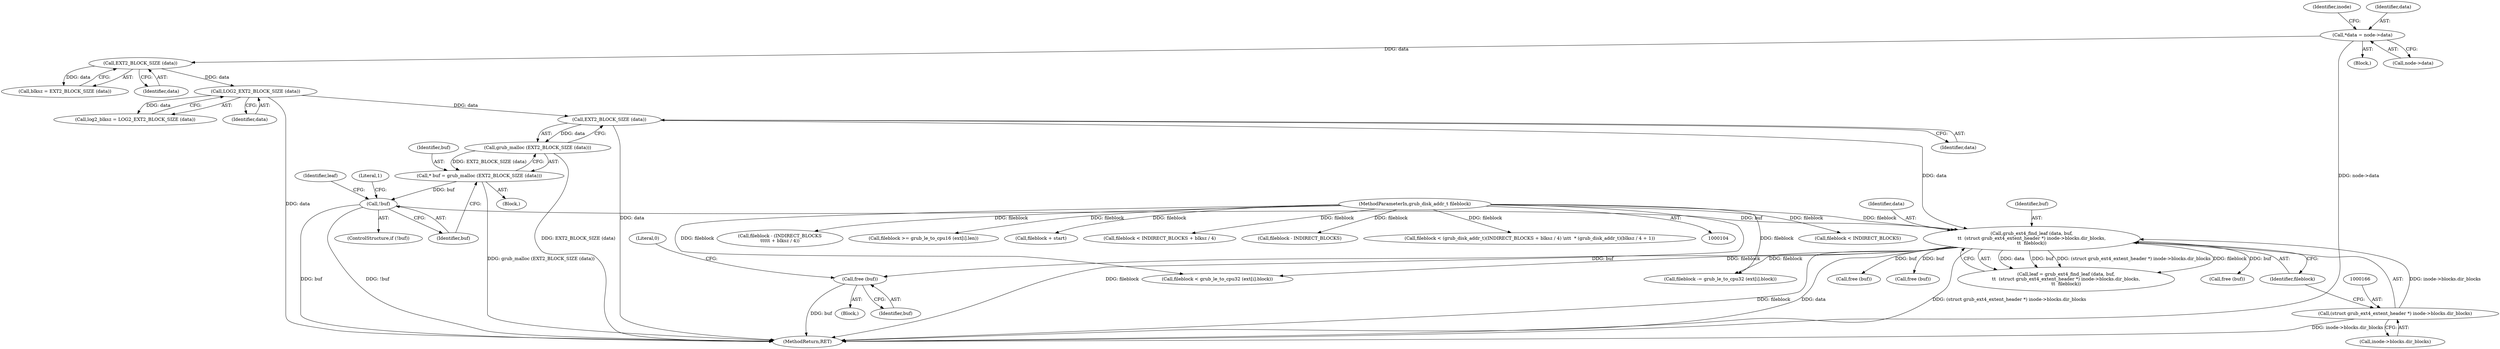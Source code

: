 digraph "0_radare2_65000a7fd9eea62359e6d6714f17b94a99a82edd_0@API" {
"1000239" [label="(Call,free (buf))"];
"1000162" [label="(Call,grub_ext4_find_leaf (data, buf,\n\t\t  (struct grub_ext4_extent_header *) inode->blocks.dir_blocks,\n\t\t  fileblock))"];
"1000148" [label="(Call,EXT2_BLOCK_SIZE (data))"];
"1000134" [label="(Call,LOG2_EXT2_BLOCK_SIZE (data))"];
"1000129" [label="(Call,EXT2_BLOCK_SIZE (data))"];
"1000109" [label="(Call,*data = node->data)"];
"1000151" [label="(Call,!buf)"];
"1000145" [label="(Call,* buf = grub_malloc (EXT2_BLOCK_SIZE (data)))"];
"1000147" [label="(Call,grub_malloc (EXT2_BLOCK_SIZE (data)))"];
"1000165" [label="(Call,(struct grub_ext4_extent_header *) inode->blocks.dir_blocks)"];
"1000106" [label="(MethodParameterIn,grub_disk_addr_t fileblock)"];
"1000116" [label="(Identifier,inode)"];
"1000143" [label="(Block,)"];
"1000161" [label="(Identifier,leaf)"];
"1000239" [label="(Call,free (buf))"];
"1000156" [label="(Literal,1)"];
"1000285" [label="(Call,fileblock < INDIRECT_BLOCKS)"];
"1000150" [label="(ControlStructure,if (!buf))"];
"1000277" [label="(Call,free (buf))"];
"1000134" [label="(Call,LOG2_EXT2_BLOCK_SIZE (data))"];
"1000152" [label="(Identifier,buf)"];
"1000380" [label="(Call,fileblock - (INDIRECT_BLOCKS\n\t\t\t\t\t + blksz / 4))"];
"1000164" [label="(Identifier,buf)"];
"1000230" [label="(Call,fileblock >= grub_le_to_cpu16 (ext[i].len))"];
"1000110" [label="(Identifier,data)"];
"1000162" [label="(Call,grub_ext4_find_leaf (data, buf,\n\t\t  (struct grub_ext4_extent_header *) inode->blocks.dir_blocks,\n\t\t  fileblock))"];
"1000269" [label="(Call,fileblock + start)"];
"1000266" [label="(Call,free (buf))"];
"1000240" [label="(Identifier,buf)"];
"1000129" [label="(Call,EXT2_BLOCK_SIZE (data))"];
"1000145" [label="(Call,* buf = grub_malloc (EXT2_BLOCK_SIZE (data)))"];
"1000127" [label="(Call,blksz = EXT2_BLOCK_SIZE (data))"];
"1000457" [label="(MethodReturn,RET)"];
"1000130" [label="(Identifier,data)"];
"1000107" [label="(Block,)"];
"1000135" [label="(Identifier,data)"];
"1000301" [label="(Call,fileblock < INDIRECT_BLOCKS + blksz / 4)"];
"1000146" [label="(Identifier,buf)"];
"1000106" [label="(MethodParameterIn,grub_disk_addr_t fileblock)"];
"1000111" [label="(Call,node->data)"];
"1000221" [label="(Call,fileblock -= grub_le_to_cpu32 (ext[i].block))"];
"1000242" [label="(Literal,0)"];
"1000206" [label="(Call,fileblock < grub_le_to_cpu32 (ext[i].block))"];
"1000346" [label="(Call,fileblock - INDIRECT_BLOCKS)"];
"1000148" [label="(Call,EXT2_BLOCK_SIZE (data))"];
"1000180" [label="(Call,free (buf))"];
"1000163" [label="(Identifier,data)"];
"1000238" [label="(Block,)"];
"1000149" [label="(Identifier,data)"];
"1000109" [label="(Call,*data = node->data)"];
"1000132" [label="(Call,log2_blksz = LOG2_EXT2_BLOCK_SIZE (data))"];
"1000172" [label="(Identifier,fileblock)"];
"1000160" [label="(Call,leaf = grub_ext4_find_leaf (data, buf,\n\t\t  (struct grub_ext4_extent_header *) inode->blocks.dir_blocks,\n\t\t  fileblock))"];
"1000147" [label="(Call,grub_malloc (EXT2_BLOCK_SIZE (data)))"];
"1000353" [label="(Call,fileblock < (grub_disk_addr_t)(INDIRECT_BLOCKS + blksz / 4) \\n\t\t  * (grub_disk_addr_t)(blksz / 4 + 1))"];
"1000167" [label="(Call,inode->blocks.dir_blocks)"];
"1000151" [label="(Call,!buf)"];
"1000165" [label="(Call,(struct grub_ext4_extent_header *) inode->blocks.dir_blocks)"];
"1000239" -> "1000238"  [label="AST: "];
"1000239" -> "1000240"  [label="CFG: "];
"1000240" -> "1000239"  [label="AST: "];
"1000242" -> "1000239"  [label="CFG: "];
"1000239" -> "1000457"  [label="DDG: buf"];
"1000162" -> "1000239"  [label="DDG: buf"];
"1000162" -> "1000160"  [label="AST: "];
"1000162" -> "1000172"  [label="CFG: "];
"1000163" -> "1000162"  [label="AST: "];
"1000164" -> "1000162"  [label="AST: "];
"1000165" -> "1000162"  [label="AST: "];
"1000172" -> "1000162"  [label="AST: "];
"1000160" -> "1000162"  [label="CFG: "];
"1000162" -> "1000457"  [label="DDG: fileblock"];
"1000162" -> "1000457"  [label="DDG: data"];
"1000162" -> "1000457"  [label="DDG: (struct grub_ext4_extent_header *) inode->blocks.dir_blocks"];
"1000162" -> "1000160"  [label="DDG: data"];
"1000162" -> "1000160"  [label="DDG: buf"];
"1000162" -> "1000160"  [label="DDG: (struct grub_ext4_extent_header *) inode->blocks.dir_blocks"];
"1000162" -> "1000160"  [label="DDG: fileblock"];
"1000148" -> "1000162"  [label="DDG: data"];
"1000151" -> "1000162"  [label="DDG: buf"];
"1000165" -> "1000162"  [label="DDG: inode->blocks.dir_blocks"];
"1000106" -> "1000162"  [label="DDG: fileblock"];
"1000162" -> "1000180"  [label="DDG: buf"];
"1000162" -> "1000206"  [label="DDG: fileblock"];
"1000162" -> "1000221"  [label="DDG: fileblock"];
"1000162" -> "1000266"  [label="DDG: buf"];
"1000162" -> "1000277"  [label="DDG: buf"];
"1000148" -> "1000147"  [label="AST: "];
"1000148" -> "1000149"  [label="CFG: "];
"1000149" -> "1000148"  [label="AST: "];
"1000147" -> "1000148"  [label="CFG: "];
"1000148" -> "1000457"  [label="DDG: data"];
"1000148" -> "1000147"  [label="DDG: data"];
"1000134" -> "1000148"  [label="DDG: data"];
"1000134" -> "1000132"  [label="AST: "];
"1000134" -> "1000135"  [label="CFG: "];
"1000135" -> "1000134"  [label="AST: "];
"1000132" -> "1000134"  [label="CFG: "];
"1000134" -> "1000457"  [label="DDG: data"];
"1000134" -> "1000132"  [label="DDG: data"];
"1000129" -> "1000134"  [label="DDG: data"];
"1000129" -> "1000127"  [label="AST: "];
"1000129" -> "1000130"  [label="CFG: "];
"1000130" -> "1000129"  [label="AST: "];
"1000127" -> "1000129"  [label="CFG: "];
"1000129" -> "1000127"  [label="DDG: data"];
"1000109" -> "1000129"  [label="DDG: data"];
"1000109" -> "1000107"  [label="AST: "];
"1000109" -> "1000111"  [label="CFG: "];
"1000110" -> "1000109"  [label="AST: "];
"1000111" -> "1000109"  [label="AST: "];
"1000116" -> "1000109"  [label="CFG: "];
"1000109" -> "1000457"  [label="DDG: node->data"];
"1000151" -> "1000150"  [label="AST: "];
"1000151" -> "1000152"  [label="CFG: "];
"1000152" -> "1000151"  [label="AST: "];
"1000156" -> "1000151"  [label="CFG: "];
"1000161" -> "1000151"  [label="CFG: "];
"1000151" -> "1000457"  [label="DDG: !buf"];
"1000151" -> "1000457"  [label="DDG: buf"];
"1000145" -> "1000151"  [label="DDG: buf"];
"1000145" -> "1000143"  [label="AST: "];
"1000145" -> "1000147"  [label="CFG: "];
"1000146" -> "1000145"  [label="AST: "];
"1000147" -> "1000145"  [label="AST: "];
"1000152" -> "1000145"  [label="CFG: "];
"1000145" -> "1000457"  [label="DDG: grub_malloc (EXT2_BLOCK_SIZE (data))"];
"1000147" -> "1000145"  [label="DDG: EXT2_BLOCK_SIZE (data)"];
"1000147" -> "1000457"  [label="DDG: EXT2_BLOCK_SIZE (data)"];
"1000165" -> "1000167"  [label="CFG: "];
"1000166" -> "1000165"  [label="AST: "];
"1000167" -> "1000165"  [label="AST: "];
"1000172" -> "1000165"  [label="CFG: "];
"1000165" -> "1000457"  [label="DDG: inode->blocks.dir_blocks"];
"1000106" -> "1000104"  [label="AST: "];
"1000106" -> "1000457"  [label="DDG: fileblock"];
"1000106" -> "1000206"  [label="DDG: fileblock"];
"1000106" -> "1000221"  [label="DDG: fileblock"];
"1000106" -> "1000230"  [label="DDG: fileblock"];
"1000106" -> "1000269"  [label="DDG: fileblock"];
"1000106" -> "1000285"  [label="DDG: fileblock"];
"1000106" -> "1000301"  [label="DDG: fileblock"];
"1000106" -> "1000346"  [label="DDG: fileblock"];
"1000106" -> "1000353"  [label="DDG: fileblock"];
"1000106" -> "1000380"  [label="DDG: fileblock"];
}

